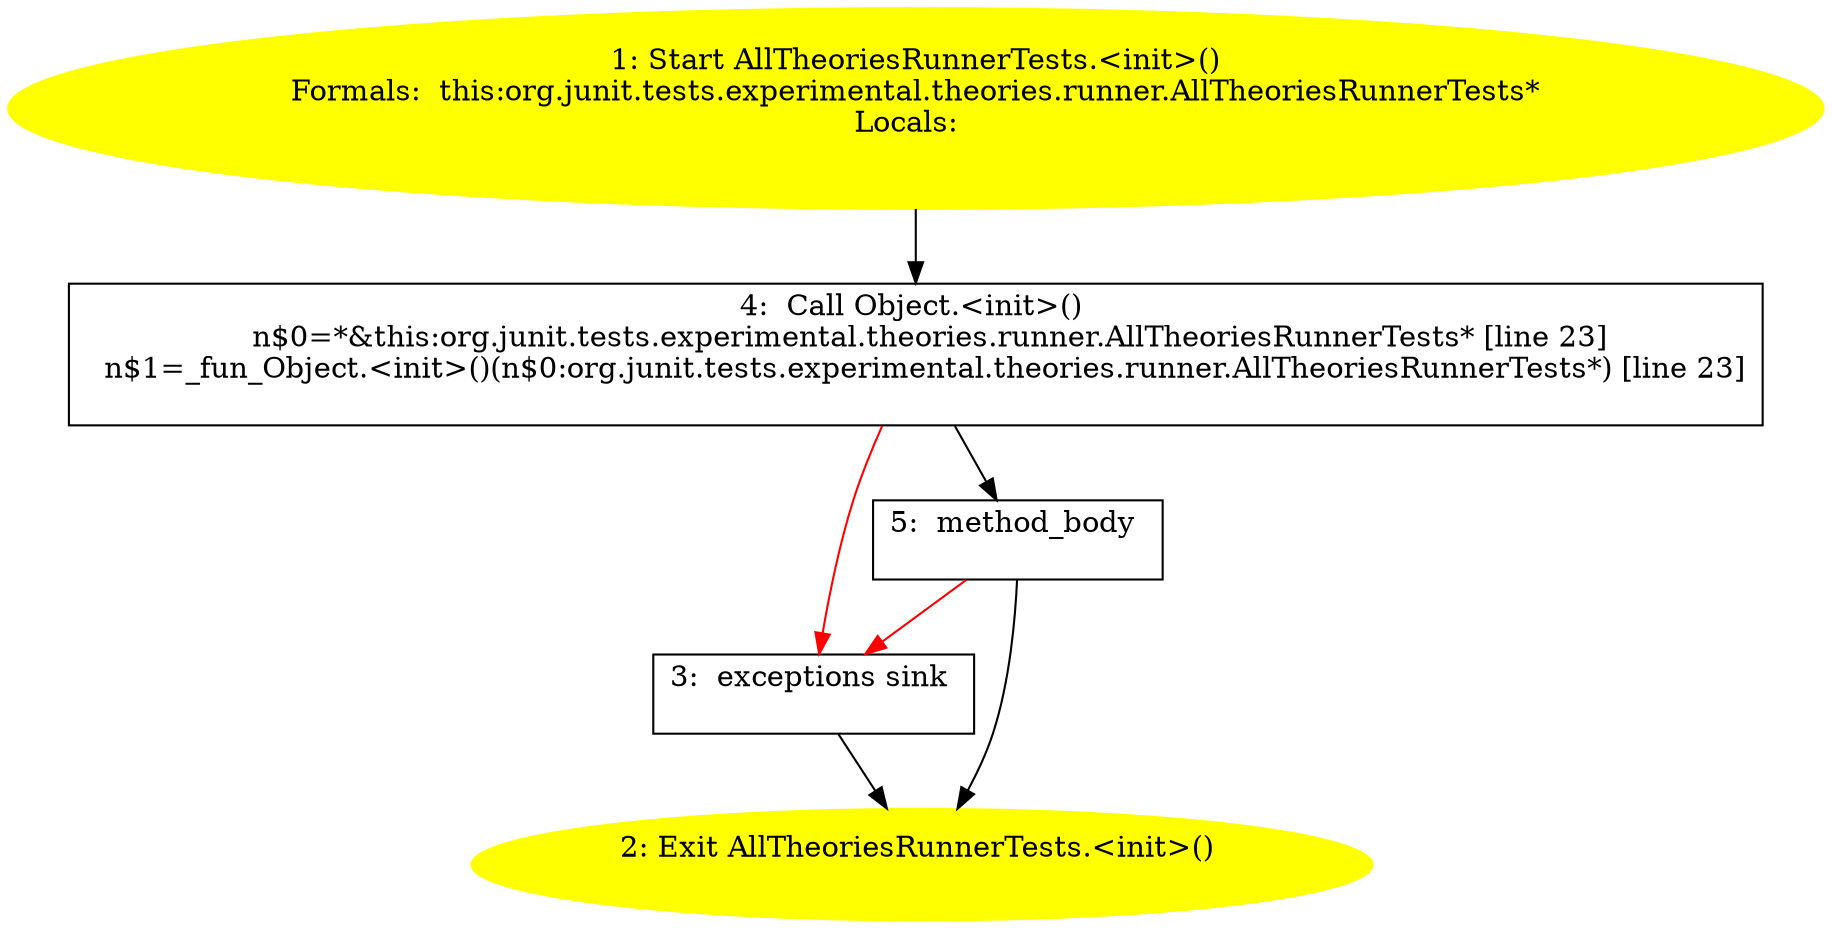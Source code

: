 /* @generated */
digraph cfg {
"org.junit.tests.experimental.theories.runner.AllTheoriesRunnerTests.<init>().fc54429f25ce467ea59c68779dece5d9_1" [label="1: Start AllTheoriesRunnerTests.<init>()\nFormals:  this:org.junit.tests.experimental.theories.runner.AllTheoriesRunnerTests*\nLocals:  \n  " color=yellow style=filled]
	

	 "org.junit.tests.experimental.theories.runner.AllTheoriesRunnerTests.<init>().fc54429f25ce467ea59c68779dece5d9_1" -> "org.junit.tests.experimental.theories.runner.AllTheoriesRunnerTests.<init>().fc54429f25ce467ea59c68779dece5d9_4" ;
"org.junit.tests.experimental.theories.runner.AllTheoriesRunnerTests.<init>().fc54429f25ce467ea59c68779dece5d9_2" [label="2: Exit AllTheoriesRunnerTests.<init>() \n  " color=yellow style=filled]
	

"org.junit.tests.experimental.theories.runner.AllTheoriesRunnerTests.<init>().fc54429f25ce467ea59c68779dece5d9_3" [label="3:  exceptions sink \n  " shape="box"]
	

	 "org.junit.tests.experimental.theories.runner.AllTheoriesRunnerTests.<init>().fc54429f25ce467ea59c68779dece5d9_3" -> "org.junit.tests.experimental.theories.runner.AllTheoriesRunnerTests.<init>().fc54429f25ce467ea59c68779dece5d9_2" ;
"org.junit.tests.experimental.theories.runner.AllTheoriesRunnerTests.<init>().fc54429f25ce467ea59c68779dece5d9_4" [label="4:  Call Object.<init>() \n   n$0=*&this:org.junit.tests.experimental.theories.runner.AllTheoriesRunnerTests* [line 23]\n  n$1=_fun_Object.<init>()(n$0:org.junit.tests.experimental.theories.runner.AllTheoriesRunnerTests*) [line 23]\n " shape="box"]
	

	 "org.junit.tests.experimental.theories.runner.AllTheoriesRunnerTests.<init>().fc54429f25ce467ea59c68779dece5d9_4" -> "org.junit.tests.experimental.theories.runner.AllTheoriesRunnerTests.<init>().fc54429f25ce467ea59c68779dece5d9_5" ;
	 "org.junit.tests.experimental.theories.runner.AllTheoriesRunnerTests.<init>().fc54429f25ce467ea59c68779dece5d9_4" -> "org.junit.tests.experimental.theories.runner.AllTheoriesRunnerTests.<init>().fc54429f25ce467ea59c68779dece5d9_3" [color="red" ];
"org.junit.tests.experimental.theories.runner.AllTheoriesRunnerTests.<init>().fc54429f25ce467ea59c68779dece5d9_5" [label="5:  method_body \n  " shape="box"]
	

	 "org.junit.tests.experimental.theories.runner.AllTheoriesRunnerTests.<init>().fc54429f25ce467ea59c68779dece5d9_5" -> "org.junit.tests.experimental.theories.runner.AllTheoriesRunnerTests.<init>().fc54429f25ce467ea59c68779dece5d9_2" ;
	 "org.junit.tests.experimental.theories.runner.AllTheoriesRunnerTests.<init>().fc54429f25ce467ea59c68779dece5d9_5" -> "org.junit.tests.experimental.theories.runner.AllTheoriesRunnerTests.<init>().fc54429f25ce467ea59c68779dece5d9_3" [color="red" ];
}
